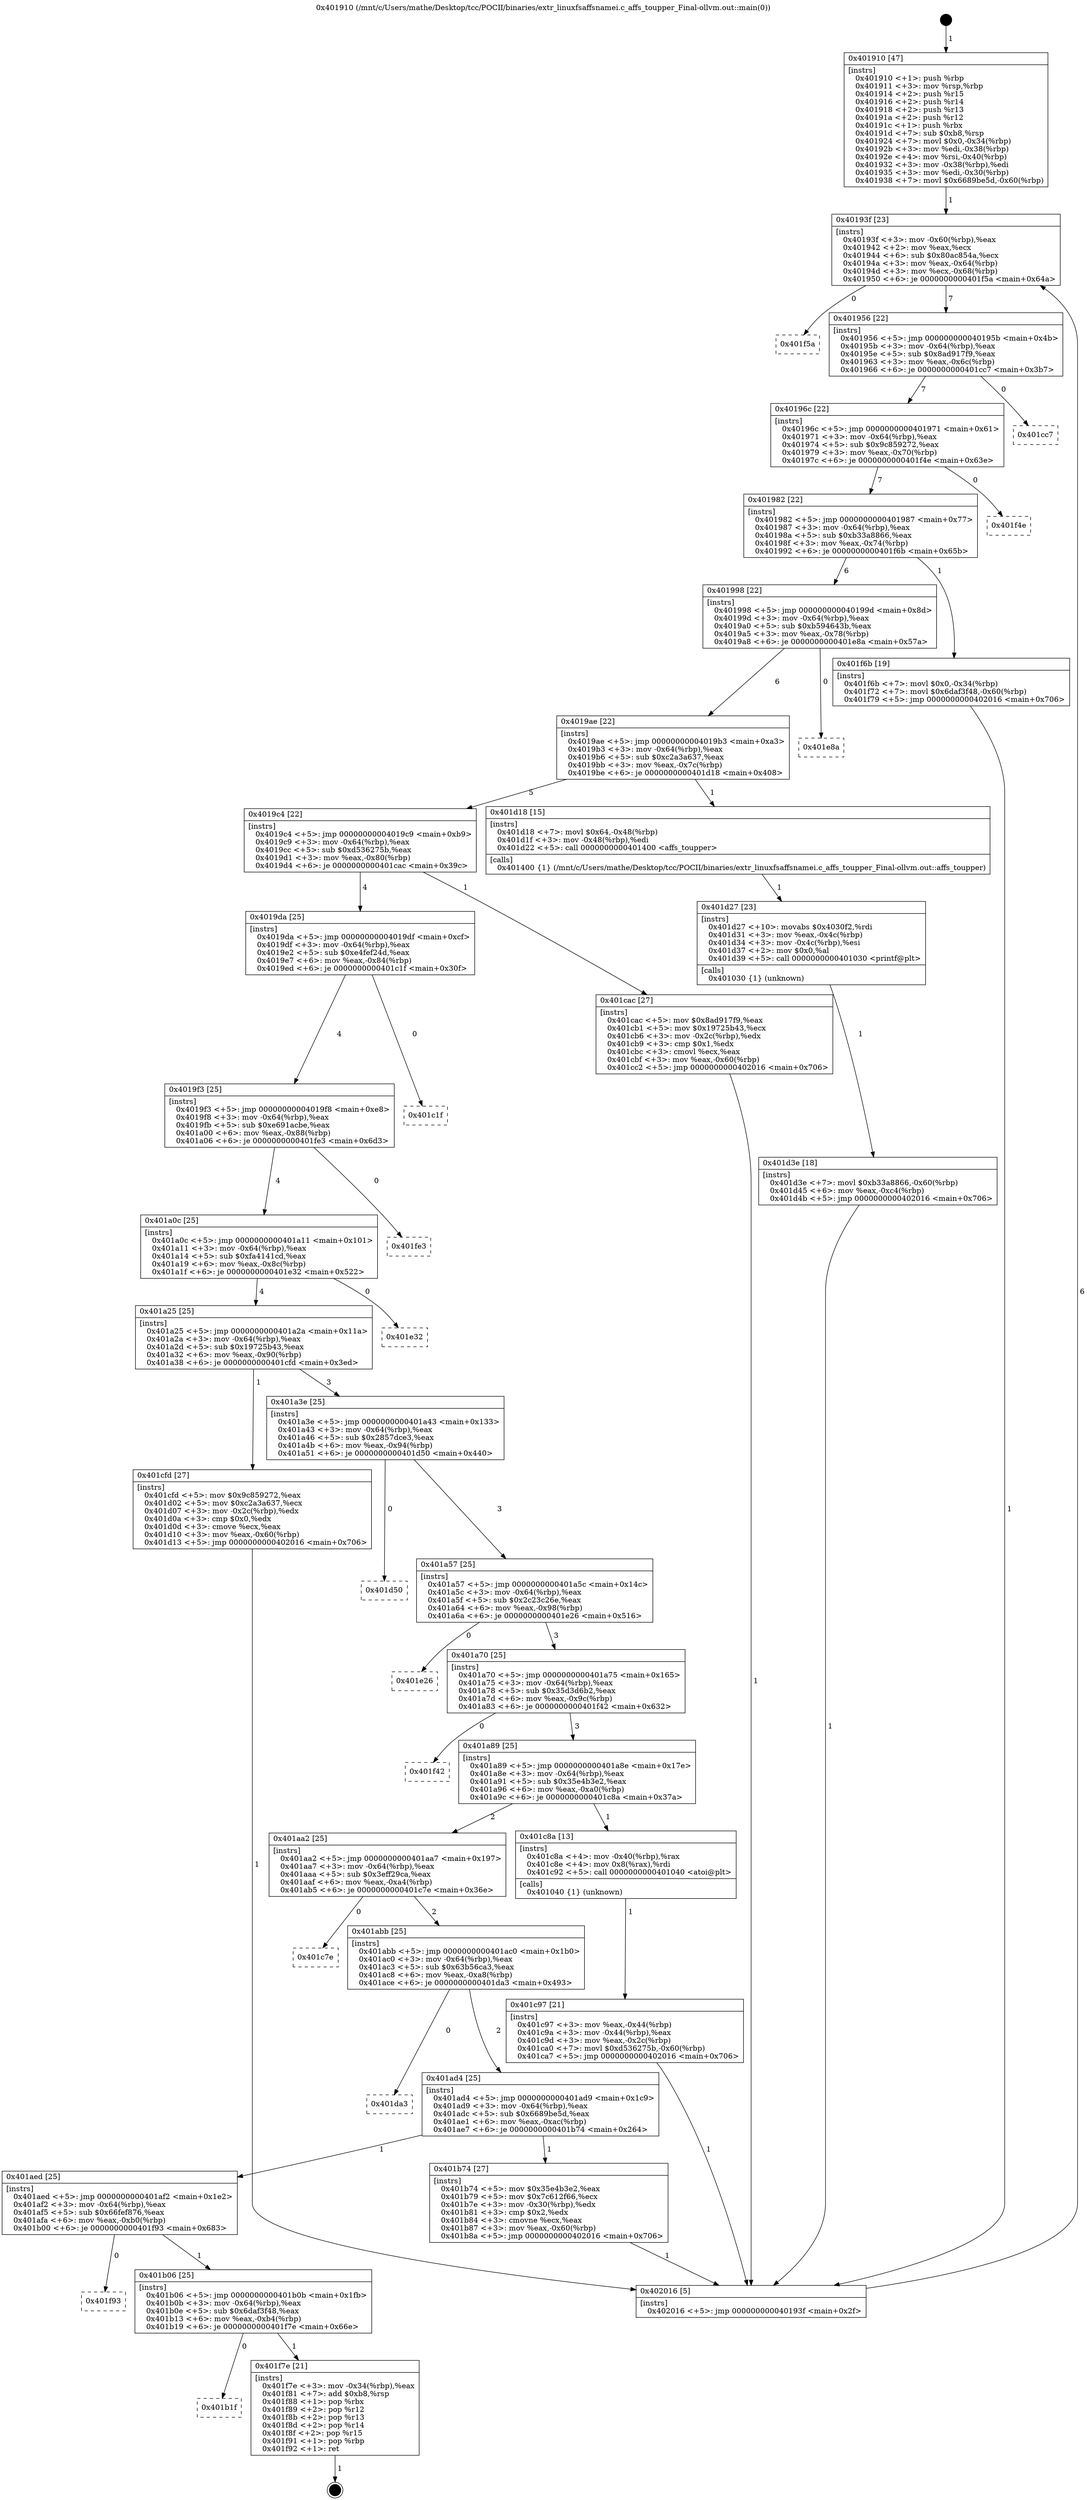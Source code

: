 digraph "0x401910" {
  label = "0x401910 (/mnt/c/Users/mathe/Desktop/tcc/POCII/binaries/extr_linuxfsaffsnamei.c_affs_toupper_Final-ollvm.out::main(0))"
  labelloc = "t"
  node[shape=record]

  Entry [label="",width=0.3,height=0.3,shape=circle,fillcolor=black,style=filled]
  "0x40193f" [label="{
     0x40193f [23]\l
     | [instrs]\l
     &nbsp;&nbsp;0x40193f \<+3\>: mov -0x60(%rbp),%eax\l
     &nbsp;&nbsp;0x401942 \<+2\>: mov %eax,%ecx\l
     &nbsp;&nbsp;0x401944 \<+6\>: sub $0x80ac854a,%ecx\l
     &nbsp;&nbsp;0x40194a \<+3\>: mov %eax,-0x64(%rbp)\l
     &nbsp;&nbsp;0x40194d \<+3\>: mov %ecx,-0x68(%rbp)\l
     &nbsp;&nbsp;0x401950 \<+6\>: je 0000000000401f5a \<main+0x64a\>\l
  }"]
  "0x401f5a" [label="{
     0x401f5a\l
  }", style=dashed]
  "0x401956" [label="{
     0x401956 [22]\l
     | [instrs]\l
     &nbsp;&nbsp;0x401956 \<+5\>: jmp 000000000040195b \<main+0x4b\>\l
     &nbsp;&nbsp;0x40195b \<+3\>: mov -0x64(%rbp),%eax\l
     &nbsp;&nbsp;0x40195e \<+5\>: sub $0x8ad917f9,%eax\l
     &nbsp;&nbsp;0x401963 \<+3\>: mov %eax,-0x6c(%rbp)\l
     &nbsp;&nbsp;0x401966 \<+6\>: je 0000000000401cc7 \<main+0x3b7\>\l
  }"]
  Exit [label="",width=0.3,height=0.3,shape=circle,fillcolor=black,style=filled,peripheries=2]
  "0x401cc7" [label="{
     0x401cc7\l
  }", style=dashed]
  "0x40196c" [label="{
     0x40196c [22]\l
     | [instrs]\l
     &nbsp;&nbsp;0x40196c \<+5\>: jmp 0000000000401971 \<main+0x61\>\l
     &nbsp;&nbsp;0x401971 \<+3\>: mov -0x64(%rbp),%eax\l
     &nbsp;&nbsp;0x401974 \<+5\>: sub $0x9c859272,%eax\l
     &nbsp;&nbsp;0x401979 \<+3\>: mov %eax,-0x70(%rbp)\l
     &nbsp;&nbsp;0x40197c \<+6\>: je 0000000000401f4e \<main+0x63e\>\l
  }"]
  "0x401b1f" [label="{
     0x401b1f\l
  }", style=dashed]
  "0x401f4e" [label="{
     0x401f4e\l
  }", style=dashed]
  "0x401982" [label="{
     0x401982 [22]\l
     | [instrs]\l
     &nbsp;&nbsp;0x401982 \<+5\>: jmp 0000000000401987 \<main+0x77\>\l
     &nbsp;&nbsp;0x401987 \<+3\>: mov -0x64(%rbp),%eax\l
     &nbsp;&nbsp;0x40198a \<+5\>: sub $0xb33a8866,%eax\l
     &nbsp;&nbsp;0x40198f \<+3\>: mov %eax,-0x74(%rbp)\l
     &nbsp;&nbsp;0x401992 \<+6\>: je 0000000000401f6b \<main+0x65b\>\l
  }"]
  "0x401f7e" [label="{
     0x401f7e [21]\l
     | [instrs]\l
     &nbsp;&nbsp;0x401f7e \<+3\>: mov -0x34(%rbp),%eax\l
     &nbsp;&nbsp;0x401f81 \<+7\>: add $0xb8,%rsp\l
     &nbsp;&nbsp;0x401f88 \<+1\>: pop %rbx\l
     &nbsp;&nbsp;0x401f89 \<+2\>: pop %r12\l
     &nbsp;&nbsp;0x401f8b \<+2\>: pop %r13\l
     &nbsp;&nbsp;0x401f8d \<+2\>: pop %r14\l
     &nbsp;&nbsp;0x401f8f \<+2\>: pop %r15\l
     &nbsp;&nbsp;0x401f91 \<+1\>: pop %rbp\l
     &nbsp;&nbsp;0x401f92 \<+1\>: ret\l
  }"]
  "0x401f6b" [label="{
     0x401f6b [19]\l
     | [instrs]\l
     &nbsp;&nbsp;0x401f6b \<+7\>: movl $0x0,-0x34(%rbp)\l
     &nbsp;&nbsp;0x401f72 \<+7\>: movl $0x6daf3f48,-0x60(%rbp)\l
     &nbsp;&nbsp;0x401f79 \<+5\>: jmp 0000000000402016 \<main+0x706\>\l
  }"]
  "0x401998" [label="{
     0x401998 [22]\l
     | [instrs]\l
     &nbsp;&nbsp;0x401998 \<+5\>: jmp 000000000040199d \<main+0x8d\>\l
     &nbsp;&nbsp;0x40199d \<+3\>: mov -0x64(%rbp),%eax\l
     &nbsp;&nbsp;0x4019a0 \<+5\>: sub $0xb594643b,%eax\l
     &nbsp;&nbsp;0x4019a5 \<+3\>: mov %eax,-0x78(%rbp)\l
     &nbsp;&nbsp;0x4019a8 \<+6\>: je 0000000000401e8a \<main+0x57a\>\l
  }"]
  "0x401b06" [label="{
     0x401b06 [25]\l
     | [instrs]\l
     &nbsp;&nbsp;0x401b06 \<+5\>: jmp 0000000000401b0b \<main+0x1fb\>\l
     &nbsp;&nbsp;0x401b0b \<+3\>: mov -0x64(%rbp),%eax\l
     &nbsp;&nbsp;0x401b0e \<+5\>: sub $0x6daf3f48,%eax\l
     &nbsp;&nbsp;0x401b13 \<+6\>: mov %eax,-0xb4(%rbp)\l
     &nbsp;&nbsp;0x401b19 \<+6\>: je 0000000000401f7e \<main+0x66e\>\l
  }"]
  "0x401e8a" [label="{
     0x401e8a\l
  }", style=dashed]
  "0x4019ae" [label="{
     0x4019ae [22]\l
     | [instrs]\l
     &nbsp;&nbsp;0x4019ae \<+5\>: jmp 00000000004019b3 \<main+0xa3\>\l
     &nbsp;&nbsp;0x4019b3 \<+3\>: mov -0x64(%rbp),%eax\l
     &nbsp;&nbsp;0x4019b6 \<+5\>: sub $0xc2a3a637,%eax\l
     &nbsp;&nbsp;0x4019bb \<+3\>: mov %eax,-0x7c(%rbp)\l
     &nbsp;&nbsp;0x4019be \<+6\>: je 0000000000401d18 \<main+0x408\>\l
  }"]
  "0x401f93" [label="{
     0x401f93\l
  }", style=dashed]
  "0x401d18" [label="{
     0x401d18 [15]\l
     | [instrs]\l
     &nbsp;&nbsp;0x401d18 \<+7\>: movl $0x64,-0x48(%rbp)\l
     &nbsp;&nbsp;0x401d1f \<+3\>: mov -0x48(%rbp),%edi\l
     &nbsp;&nbsp;0x401d22 \<+5\>: call 0000000000401400 \<affs_toupper\>\l
     | [calls]\l
     &nbsp;&nbsp;0x401400 \{1\} (/mnt/c/Users/mathe/Desktop/tcc/POCII/binaries/extr_linuxfsaffsnamei.c_affs_toupper_Final-ollvm.out::affs_toupper)\l
  }"]
  "0x4019c4" [label="{
     0x4019c4 [22]\l
     | [instrs]\l
     &nbsp;&nbsp;0x4019c4 \<+5\>: jmp 00000000004019c9 \<main+0xb9\>\l
     &nbsp;&nbsp;0x4019c9 \<+3\>: mov -0x64(%rbp),%eax\l
     &nbsp;&nbsp;0x4019cc \<+5\>: sub $0xd536275b,%eax\l
     &nbsp;&nbsp;0x4019d1 \<+3\>: mov %eax,-0x80(%rbp)\l
     &nbsp;&nbsp;0x4019d4 \<+6\>: je 0000000000401cac \<main+0x39c\>\l
  }"]
  "0x401d3e" [label="{
     0x401d3e [18]\l
     | [instrs]\l
     &nbsp;&nbsp;0x401d3e \<+7\>: movl $0xb33a8866,-0x60(%rbp)\l
     &nbsp;&nbsp;0x401d45 \<+6\>: mov %eax,-0xc4(%rbp)\l
     &nbsp;&nbsp;0x401d4b \<+5\>: jmp 0000000000402016 \<main+0x706\>\l
  }"]
  "0x401cac" [label="{
     0x401cac [27]\l
     | [instrs]\l
     &nbsp;&nbsp;0x401cac \<+5\>: mov $0x8ad917f9,%eax\l
     &nbsp;&nbsp;0x401cb1 \<+5\>: mov $0x19725b43,%ecx\l
     &nbsp;&nbsp;0x401cb6 \<+3\>: mov -0x2c(%rbp),%edx\l
     &nbsp;&nbsp;0x401cb9 \<+3\>: cmp $0x1,%edx\l
     &nbsp;&nbsp;0x401cbc \<+3\>: cmovl %ecx,%eax\l
     &nbsp;&nbsp;0x401cbf \<+3\>: mov %eax,-0x60(%rbp)\l
     &nbsp;&nbsp;0x401cc2 \<+5\>: jmp 0000000000402016 \<main+0x706\>\l
  }"]
  "0x4019da" [label="{
     0x4019da [25]\l
     | [instrs]\l
     &nbsp;&nbsp;0x4019da \<+5\>: jmp 00000000004019df \<main+0xcf\>\l
     &nbsp;&nbsp;0x4019df \<+3\>: mov -0x64(%rbp),%eax\l
     &nbsp;&nbsp;0x4019e2 \<+5\>: sub $0xe4fef24d,%eax\l
     &nbsp;&nbsp;0x4019e7 \<+6\>: mov %eax,-0x84(%rbp)\l
     &nbsp;&nbsp;0x4019ed \<+6\>: je 0000000000401c1f \<main+0x30f\>\l
  }"]
  "0x401d27" [label="{
     0x401d27 [23]\l
     | [instrs]\l
     &nbsp;&nbsp;0x401d27 \<+10\>: movabs $0x4030f2,%rdi\l
     &nbsp;&nbsp;0x401d31 \<+3\>: mov %eax,-0x4c(%rbp)\l
     &nbsp;&nbsp;0x401d34 \<+3\>: mov -0x4c(%rbp),%esi\l
     &nbsp;&nbsp;0x401d37 \<+2\>: mov $0x0,%al\l
     &nbsp;&nbsp;0x401d39 \<+5\>: call 0000000000401030 \<printf@plt\>\l
     | [calls]\l
     &nbsp;&nbsp;0x401030 \{1\} (unknown)\l
  }"]
  "0x401c1f" [label="{
     0x401c1f\l
  }", style=dashed]
  "0x4019f3" [label="{
     0x4019f3 [25]\l
     | [instrs]\l
     &nbsp;&nbsp;0x4019f3 \<+5\>: jmp 00000000004019f8 \<main+0xe8\>\l
     &nbsp;&nbsp;0x4019f8 \<+3\>: mov -0x64(%rbp),%eax\l
     &nbsp;&nbsp;0x4019fb \<+5\>: sub $0xe691acbe,%eax\l
     &nbsp;&nbsp;0x401a00 \<+6\>: mov %eax,-0x88(%rbp)\l
     &nbsp;&nbsp;0x401a06 \<+6\>: je 0000000000401fe3 \<main+0x6d3\>\l
  }"]
  "0x401c97" [label="{
     0x401c97 [21]\l
     | [instrs]\l
     &nbsp;&nbsp;0x401c97 \<+3\>: mov %eax,-0x44(%rbp)\l
     &nbsp;&nbsp;0x401c9a \<+3\>: mov -0x44(%rbp),%eax\l
     &nbsp;&nbsp;0x401c9d \<+3\>: mov %eax,-0x2c(%rbp)\l
     &nbsp;&nbsp;0x401ca0 \<+7\>: movl $0xd536275b,-0x60(%rbp)\l
     &nbsp;&nbsp;0x401ca7 \<+5\>: jmp 0000000000402016 \<main+0x706\>\l
  }"]
  "0x401fe3" [label="{
     0x401fe3\l
  }", style=dashed]
  "0x401a0c" [label="{
     0x401a0c [25]\l
     | [instrs]\l
     &nbsp;&nbsp;0x401a0c \<+5\>: jmp 0000000000401a11 \<main+0x101\>\l
     &nbsp;&nbsp;0x401a11 \<+3\>: mov -0x64(%rbp),%eax\l
     &nbsp;&nbsp;0x401a14 \<+5\>: sub $0xfa4141cd,%eax\l
     &nbsp;&nbsp;0x401a19 \<+6\>: mov %eax,-0x8c(%rbp)\l
     &nbsp;&nbsp;0x401a1f \<+6\>: je 0000000000401e32 \<main+0x522\>\l
  }"]
  "0x401910" [label="{
     0x401910 [47]\l
     | [instrs]\l
     &nbsp;&nbsp;0x401910 \<+1\>: push %rbp\l
     &nbsp;&nbsp;0x401911 \<+3\>: mov %rsp,%rbp\l
     &nbsp;&nbsp;0x401914 \<+2\>: push %r15\l
     &nbsp;&nbsp;0x401916 \<+2\>: push %r14\l
     &nbsp;&nbsp;0x401918 \<+2\>: push %r13\l
     &nbsp;&nbsp;0x40191a \<+2\>: push %r12\l
     &nbsp;&nbsp;0x40191c \<+1\>: push %rbx\l
     &nbsp;&nbsp;0x40191d \<+7\>: sub $0xb8,%rsp\l
     &nbsp;&nbsp;0x401924 \<+7\>: movl $0x0,-0x34(%rbp)\l
     &nbsp;&nbsp;0x40192b \<+3\>: mov %edi,-0x38(%rbp)\l
     &nbsp;&nbsp;0x40192e \<+4\>: mov %rsi,-0x40(%rbp)\l
     &nbsp;&nbsp;0x401932 \<+3\>: mov -0x38(%rbp),%edi\l
     &nbsp;&nbsp;0x401935 \<+3\>: mov %edi,-0x30(%rbp)\l
     &nbsp;&nbsp;0x401938 \<+7\>: movl $0x6689be5d,-0x60(%rbp)\l
  }"]
  "0x401e32" [label="{
     0x401e32\l
  }", style=dashed]
  "0x401a25" [label="{
     0x401a25 [25]\l
     | [instrs]\l
     &nbsp;&nbsp;0x401a25 \<+5\>: jmp 0000000000401a2a \<main+0x11a\>\l
     &nbsp;&nbsp;0x401a2a \<+3\>: mov -0x64(%rbp),%eax\l
     &nbsp;&nbsp;0x401a2d \<+5\>: sub $0x19725b43,%eax\l
     &nbsp;&nbsp;0x401a32 \<+6\>: mov %eax,-0x90(%rbp)\l
     &nbsp;&nbsp;0x401a38 \<+6\>: je 0000000000401cfd \<main+0x3ed\>\l
  }"]
  "0x402016" [label="{
     0x402016 [5]\l
     | [instrs]\l
     &nbsp;&nbsp;0x402016 \<+5\>: jmp 000000000040193f \<main+0x2f\>\l
  }"]
  "0x401cfd" [label="{
     0x401cfd [27]\l
     | [instrs]\l
     &nbsp;&nbsp;0x401cfd \<+5\>: mov $0x9c859272,%eax\l
     &nbsp;&nbsp;0x401d02 \<+5\>: mov $0xc2a3a637,%ecx\l
     &nbsp;&nbsp;0x401d07 \<+3\>: mov -0x2c(%rbp),%edx\l
     &nbsp;&nbsp;0x401d0a \<+3\>: cmp $0x0,%edx\l
     &nbsp;&nbsp;0x401d0d \<+3\>: cmove %ecx,%eax\l
     &nbsp;&nbsp;0x401d10 \<+3\>: mov %eax,-0x60(%rbp)\l
     &nbsp;&nbsp;0x401d13 \<+5\>: jmp 0000000000402016 \<main+0x706\>\l
  }"]
  "0x401a3e" [label="{
     0x401a3e [25]\l
     | [instrs]\l
     &nbsp;&nbsp;0x401a3e \<+5\>: jmp 0000000000401a43 \<main+0x133\>\l
     &nbsp;&nbsp;0x401a43 \<+3\>: mov -0x64(%rbp),%eax\l
     &nbsp;&nbsp;0x401a46 \<+5\>: sub $0x2857dce3,%eax\l
     &nbsp;&nbsp;0x401a4b \<+6\>: mov %eax,-0x94(%rbp)\l
     &nbsp;&nbsp;0x401a51 \<+6\>: je 0000000000401d50 \<main+0x440\>\l
  }"]
  "0x401aed" [label="{
     0x401aed [25]\l
     | [instrs]\l
     &nbsp;&nbsp;0x401aed \<+5\>: jmp 0000000000401af2 \<main+0x1e2\>\l
     &nbsp;&nbsp;0x401af2 \<+3\>: mov -0x64(%rbp),%eax\l
     &nbsp;&nbsp;0x401af5 \<+5\>: sub $0x66fef876,%eax\l
     &nbsp;&nbsp;0x401afa \<+6\>: mov %eax,-0xb0(%rbp)\l
     &nbsp;&nbsp;0x401b00 \<+6\>: je 0000000000401f93 \<main+0x683\>\l
  }"]
  "0x401d50" [label="{
     0x401d50\l
  }", style=dashed]
  "0x401a57" [label="{
     0x401a57 [25]\l
     | [instrs]\l
     &nbsp;&nbsp;0x401a57 \<+5\>: jmp 0000000000401a5c \<main+0x14c\>\l
     &nbsp;&nbsp;0x401a5c \<+3\>: mov -0x64(%rbp),%eax\l
     &nbsp;&nbsp;0x401a5f \<+5\>: sub $0x2c23c26e,%eax\l
     &nbsp;&nbsp;0x401a64 \<+6\>: mov %eax,-0x98(%rbp)\l
     &nbsp;&nbsp;0x401a6a \<+6\>: je 0000000000401e26 \<main+0x516\>\l
  }"]
  "0x401b74" [label="{
     0x401b74 [27]\l
     | [instrs]\l
     &nbsp;&nbsp;0x401b74 \<+5\>: mov $0x35e4b3e2,%eax\l
     &nbsp;&nbsp;0x401b79 \<+5\>: mov $0x7c612f66,%ecx\l
     &nbsp;&nbsp;0x401b7e \<+3\>: mov -0x30(%rbp),%edx\l
     &nbsp;&nbsp;0x401b81 \<+3\>: cmp $0x2,%edx\l
     &nbsp;&nbsp;0x401b84 \<+3\>: cmovne %ecx,%eax\l
     &nbsp;&nbsp;0x401b87 \<+3\>: mov %eax,-0x60(%rbp)\l
     &nbsp;&nbsp;0x401b8a \<+5\>: jmp 0000000000402016 \<main+0x706\>\l
  }"]
  "0x401e26" [label="{
     0x401e26\l
  }", style=dashed]
  "0x401a70" [label="{
     0x401a70 [25]\l
     | [instrs]\l
     &nbsp;&nbsp;0x401a70 \<+5\>: jmp 0000000000401a75 \<main+0x165\>\l
     &nbsp;&nbsp;0x401a75 \<+3\>: mov -0x64(%rbp),%eax\l
     &nbsp;&nbsp;0x401a78 \<+5\>: sub $0x35d3d6b2,%eax\l
     &nbsp;&nbsp;0x401a7d \<+6\>: mov %eax,-0x9c(%rbp)\l
     &nbsp;&nbsp;0x401a83 \<+6\>: je 0000000000401f42 \<main+0x632\>\l
  }"]
  "0x401ad4" [label="{
     0x401ad4 [25]\l
     | [instrs]\l
     &nbsp;&nbsp;0x401ad4 \<+5\>: jmp 0000000000401ad9 \<main+0x1c9\>\l
     &nbsp;&nbsp;0x401ad9 \<+3\>: mov -0x64(%rbp),%eax\l
     &nbsp;&nbsp;0x401adc \<+5\>: sub $0x6689be5d,%eax\l
     &nbsp;&nbsp;0x401ae1 \<+6\>: mov %eax,-0xac(%rbp)\l
     &nbsp;&nbsp;0x401ae7 \<+6\>: je 0000000000401b74 \<main+0x264\>\l
  }"]
  "0x401f42" [label="{
     0x401f42\l
  }", style=dashed]
  "0x401a89" [label="{
     0x401a89 [25]\l
     | [instrs]\l
     &nbsp;&nbsp;0x401a89 \<+5\>: jmp 0000000000401a8e \<main+0x17e\>\l
     &nbsp;&nbsp;0x401a8e \<+3\>: mov -0x64(%rbp),%eax\l
     &nbsp;&nbsp;0x401a91 \<+5\>: sub $0x35e4b3e2,%eax\l
     &nbsp;&nbsp;0x401a96 \<+6\>: mov %eax,-0xa0(%rbp)\l
     &nbsp;&nbsp;0x401a9c \<+6\>: je 0000000000401c8a \<main+0x37a\>\l
  }"]
  "0x401da3" [label="{
     0x401da3\l
  }", style=dashed]
  "0x401c8a" [label="{
     0x401c8a [13]\l
     | [instrs]\l
     &nbsp;&nbsp;0x401c8a \<+4\>: mov -0x40(%rbp),%rax\l
     &nbsp;&nbsp;0x401c8e \<+4\>: mov 0x8(%rax),%rdi\l
     &nbsp;&nbsp;0x401c92 \<+5\>: call 0000000000401040 \<atoi@plt\>\l
     | [calls]\l
     &nbsp;&nbsp;0x401040 \{1\} (unknown)\l
  }"]
  "0x401aa2" [label="{
     0x401aa2 [25]\l
     | [instrs]\l
     &nbsp;&nbsp;0x401aa2 \<+5\>: jmp 0000000000401aa7 \<main+0x197\>\l
     &nbsp;&nbsp;0x401aa7 \<+3\>: mov -0x64(%rbp),%eax\l
     &nbsp;&nbsp;0x401aaa \<+5\>: sub $0x3eff29ca,%eax\l
     &nbsp;&nbsp;0x401aaf \<+6\>: mov %eax,-0xa4(%rbp)\l
     &nbsp;&nbsp;0x401ab5 \<+6\>: je 0000000000401c7e \<main+0x36e\>\l
  }"]
  "0x401abb" [label="{
     0x401abb [25]\l
     | [instrs]\l
     &nbsp;&nbsp;0x401abb \<+5\>: jmp 0000000000401ac0 \<main+0x1b0\>\l
     &nbsp;&nbsp;0x401ac0 \<+3\>: mov -0x64(%rbp),%eax\l
     &nbsp;&nbsp;0x401ac3 \<+5\>: sub $0x63b56ca3,%eax\l
     &nbsp;&nbsp;0x401ac8 \<+6\>: mov %eax,-0xa8(%rbp)\l
     &nbsp;&nbsp;0x401ace \<+6\>: je 0000000000401da3 \<main+0x493\>\l
  }"]
  "0x401c7e" [label="{
     0x401c7e\l
  }", style=dashed]
  Entry -> "0x401910" [label=" 1"]
  "0x40193f" -> "0x401f5a" [label=" 0"]
  "0x40193f" -> "0x401956" [label=" 7"]
  "0x401f7e" -> Exit [label=" 1"]
  "0x401956" -> "0x401cc7" [label=" 0"]
  "0x401956" -> "0x40196c" [label=" 7"]
  "0x401b06" -> "0x401b1f" [label=" 0"]
  "0x40196c" -> "0x401f4e" [label=" 0"]
  "0x40196c" -> "0x401982" [label=" 7"]
  "0x401b06" -> "0x401f7e" [label=" 1"]
  "0x401982" -> "0x401f6b" [label=" 1"]
  "0x401982" -> "0x401998" [label=" 6"]
  "0x401aed" -> "0x401b06" [label=" 1"]
  "0x401998" -> "0x401e8a" [label=" 0"]
  "0x401998" -> "0x4019ae" [label=" 6"]
  "0x401aed" -> "0x401f93" [label=" 0"]
  "0x4019ae" -> "0x401d18" [label=" 1"]
  "0x4019ae" -> "0x4019c4" [label=" 5"]
  "0x401f6b" -> "0x402016" [label=" 1"]
  "0x4019c4" -> "0x401cac" [label=" 1"]
  "0x4019c4" -> "0x4019da" [label=" 4"]
  "0x401d3e" -> "0x402016" [label=" 1"]
  "0x4019da" -> "0x401c1f" [label=" 0"]
  "0x4019da" -> "0x4019f3" [label=" 4"]
  "0x401d27" -> "0x401d3e" [label=" 1"]
  "0x4019f3" -> "0x401fe3" [label=" 0"]
  "0x4019f3" -> "0x401a0c" [label=" 4"]
  "0x401d18" -> "0x401d27" [label=" 1"]
  "0x401a0c" -> "0x401e32" [label=" 0"]
  "0x401a0c" -> "0x401a25" [label=" 4"]
  "0x401cfd" -> "0x402016" [label=" 1"]
  "0x401a25" -> "0x401cfd" [label=" 1"]
  "0x401a25" -> "0x401a3e" [label=" 3"]
  "0x401cac" -> "0x402016" [label=" 1"]
  "0x401a3e" -> "0x401d50" [label=" 0"]
  "0x401a3e" -> "0x401a57" [label=" 3"]
  "0x401c97" -> "0x402016" [label=" 1"]
  "0x401a57" -> "0x401e26" [label=" 0"]
  "0x401a57" -> "0x401a70" [label=" 3"]
  "0x401c8a" -> "0x401c97" [label=" 1"]
  "0x401a70" -> "0x401f42" [label=" 0"]
  "0x401a70" -> "0x401a89" [label=" 3"]
  "0x401910" -> "0x40193f" [label=" 1"]
  "0x401a89" -> "0x401c8a" [label=" 1"]
  "0x401a89" -> "0x401aa2" [label=" 2"]
  "0x401b74" -> "0x402016" [label=" 1"]
  "0x401aa2" -> "0x401c7e" [label=" 0"]
  "0x401aa2" -> "0x401abb" [label=" 2"]
  "0x401ad4" -> "0x401aed" [label=" 1"]
  "0x401abb" -> "0x401da3" [label=" 0"]
  "0x401abb" -> "0x401ad4" [label=" 2"]
  "0x402016" -> "0x40193f" [label=" 6"]
  "0x401ad4" -> "0x401b74" [label=" 1"]
}
